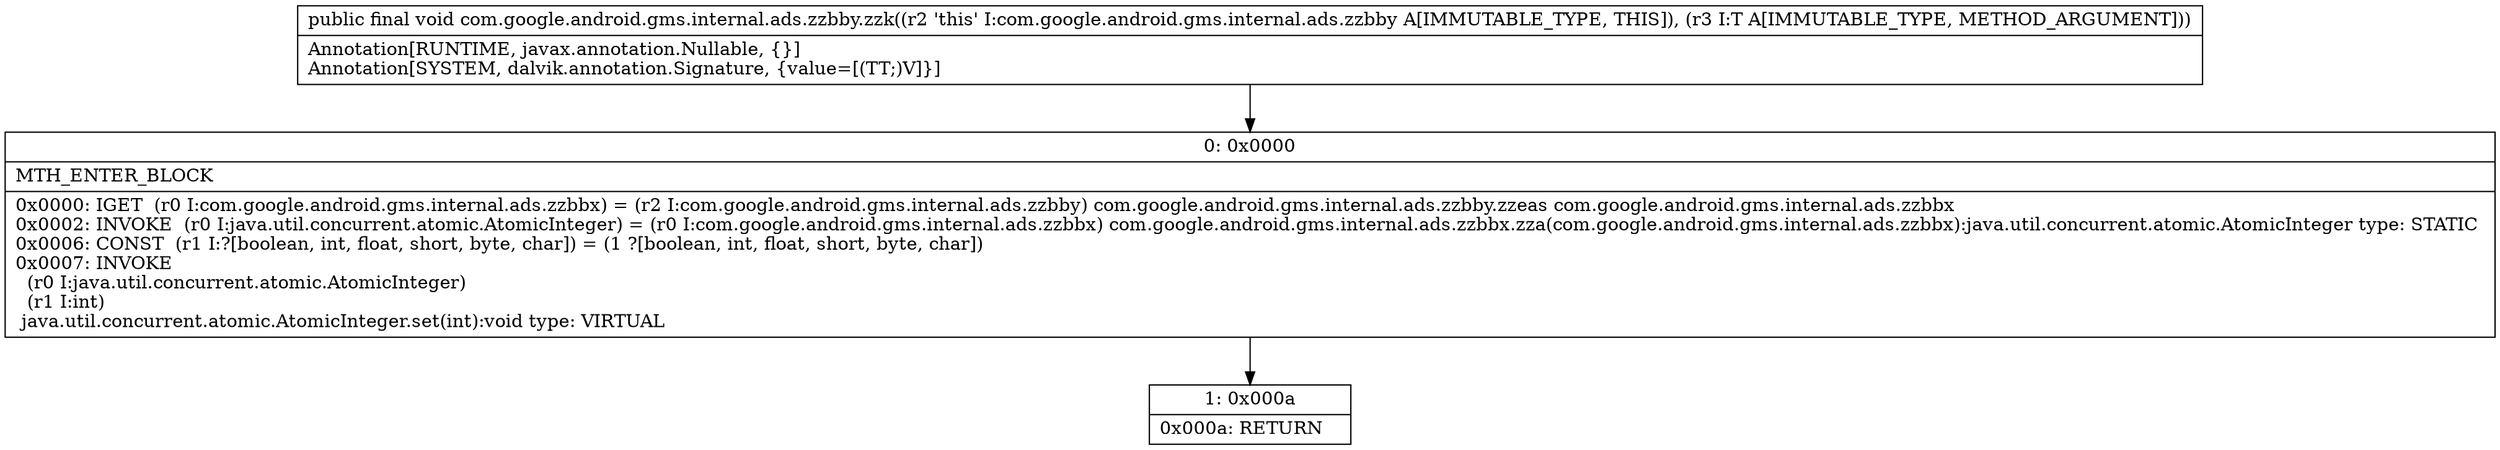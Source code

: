 digraph "CFG forcom.google.android.gms.internal.ads.zzbby.zzk(Ljava\/lang\/Object;)V" {
Node_0 [shape=record,label="{0\:\ 0x0000|MTH_ENTER_BLOCK\l|0x0000: IGET  (r0 I:com.google.android.gms.internal.ads.zzbbx) = (r2 I:com.google.android.gms.internal.ads.zzbby) com.google.android.gms.internal.ads.zzbby.zzeas com.google.android.gms.internal.ads.zzbbx \l0x0002: INVOKE  (r0 I:java.util.concurrent.atomic.AtomicInteger) = (r0 I:com.google.android.gms.internal.ads.zzbbx) com.google.android.gms.internal.ads.zzbbx.zza(com.google.android.gms.internal.ads.zzbbx):java.util.concurrent.atomic.AtomicInteger type: STATIC \l0x0006: CONST  (r1 I:?[boolean, int, float, short, byte, char]) = (1 ?[boolean, int, float, short, byte, char]) \l0x0007: INVOKE  \l  (r0 I:java.util.concurrent.atomic.AtomicInteger)\l  (r1 I:int)\l java.util.concurrent.atomic.AtomicInteger.set(int):void type: VIRTUAL \l}"];
Node_1 [shape=record,label="{1\:\ 0x000a|0x000a: RETURN   \l}"];
MethodNode[shape=record,label="{public final void com.google.android.gms.internal.ads.zzbby.zzk((r2 'this' I:com.google.android.gms.internal.ads.zzbby A[IMMUTABLE_TYPE, THIS]), (r3 I:T A[IMMUTABLE_TYPE, METHOD_ARGUMENT]))  | Annotation[RUNTIME, javax.annotation.Nullable, \{\}]\lAnnotation[SYSTEM, dalvik.annotation.Signature, \{value=[(TT;)V]\}]\l}"];
MethodNode -> Node_0;
Node_0 -> Node_1;
}

